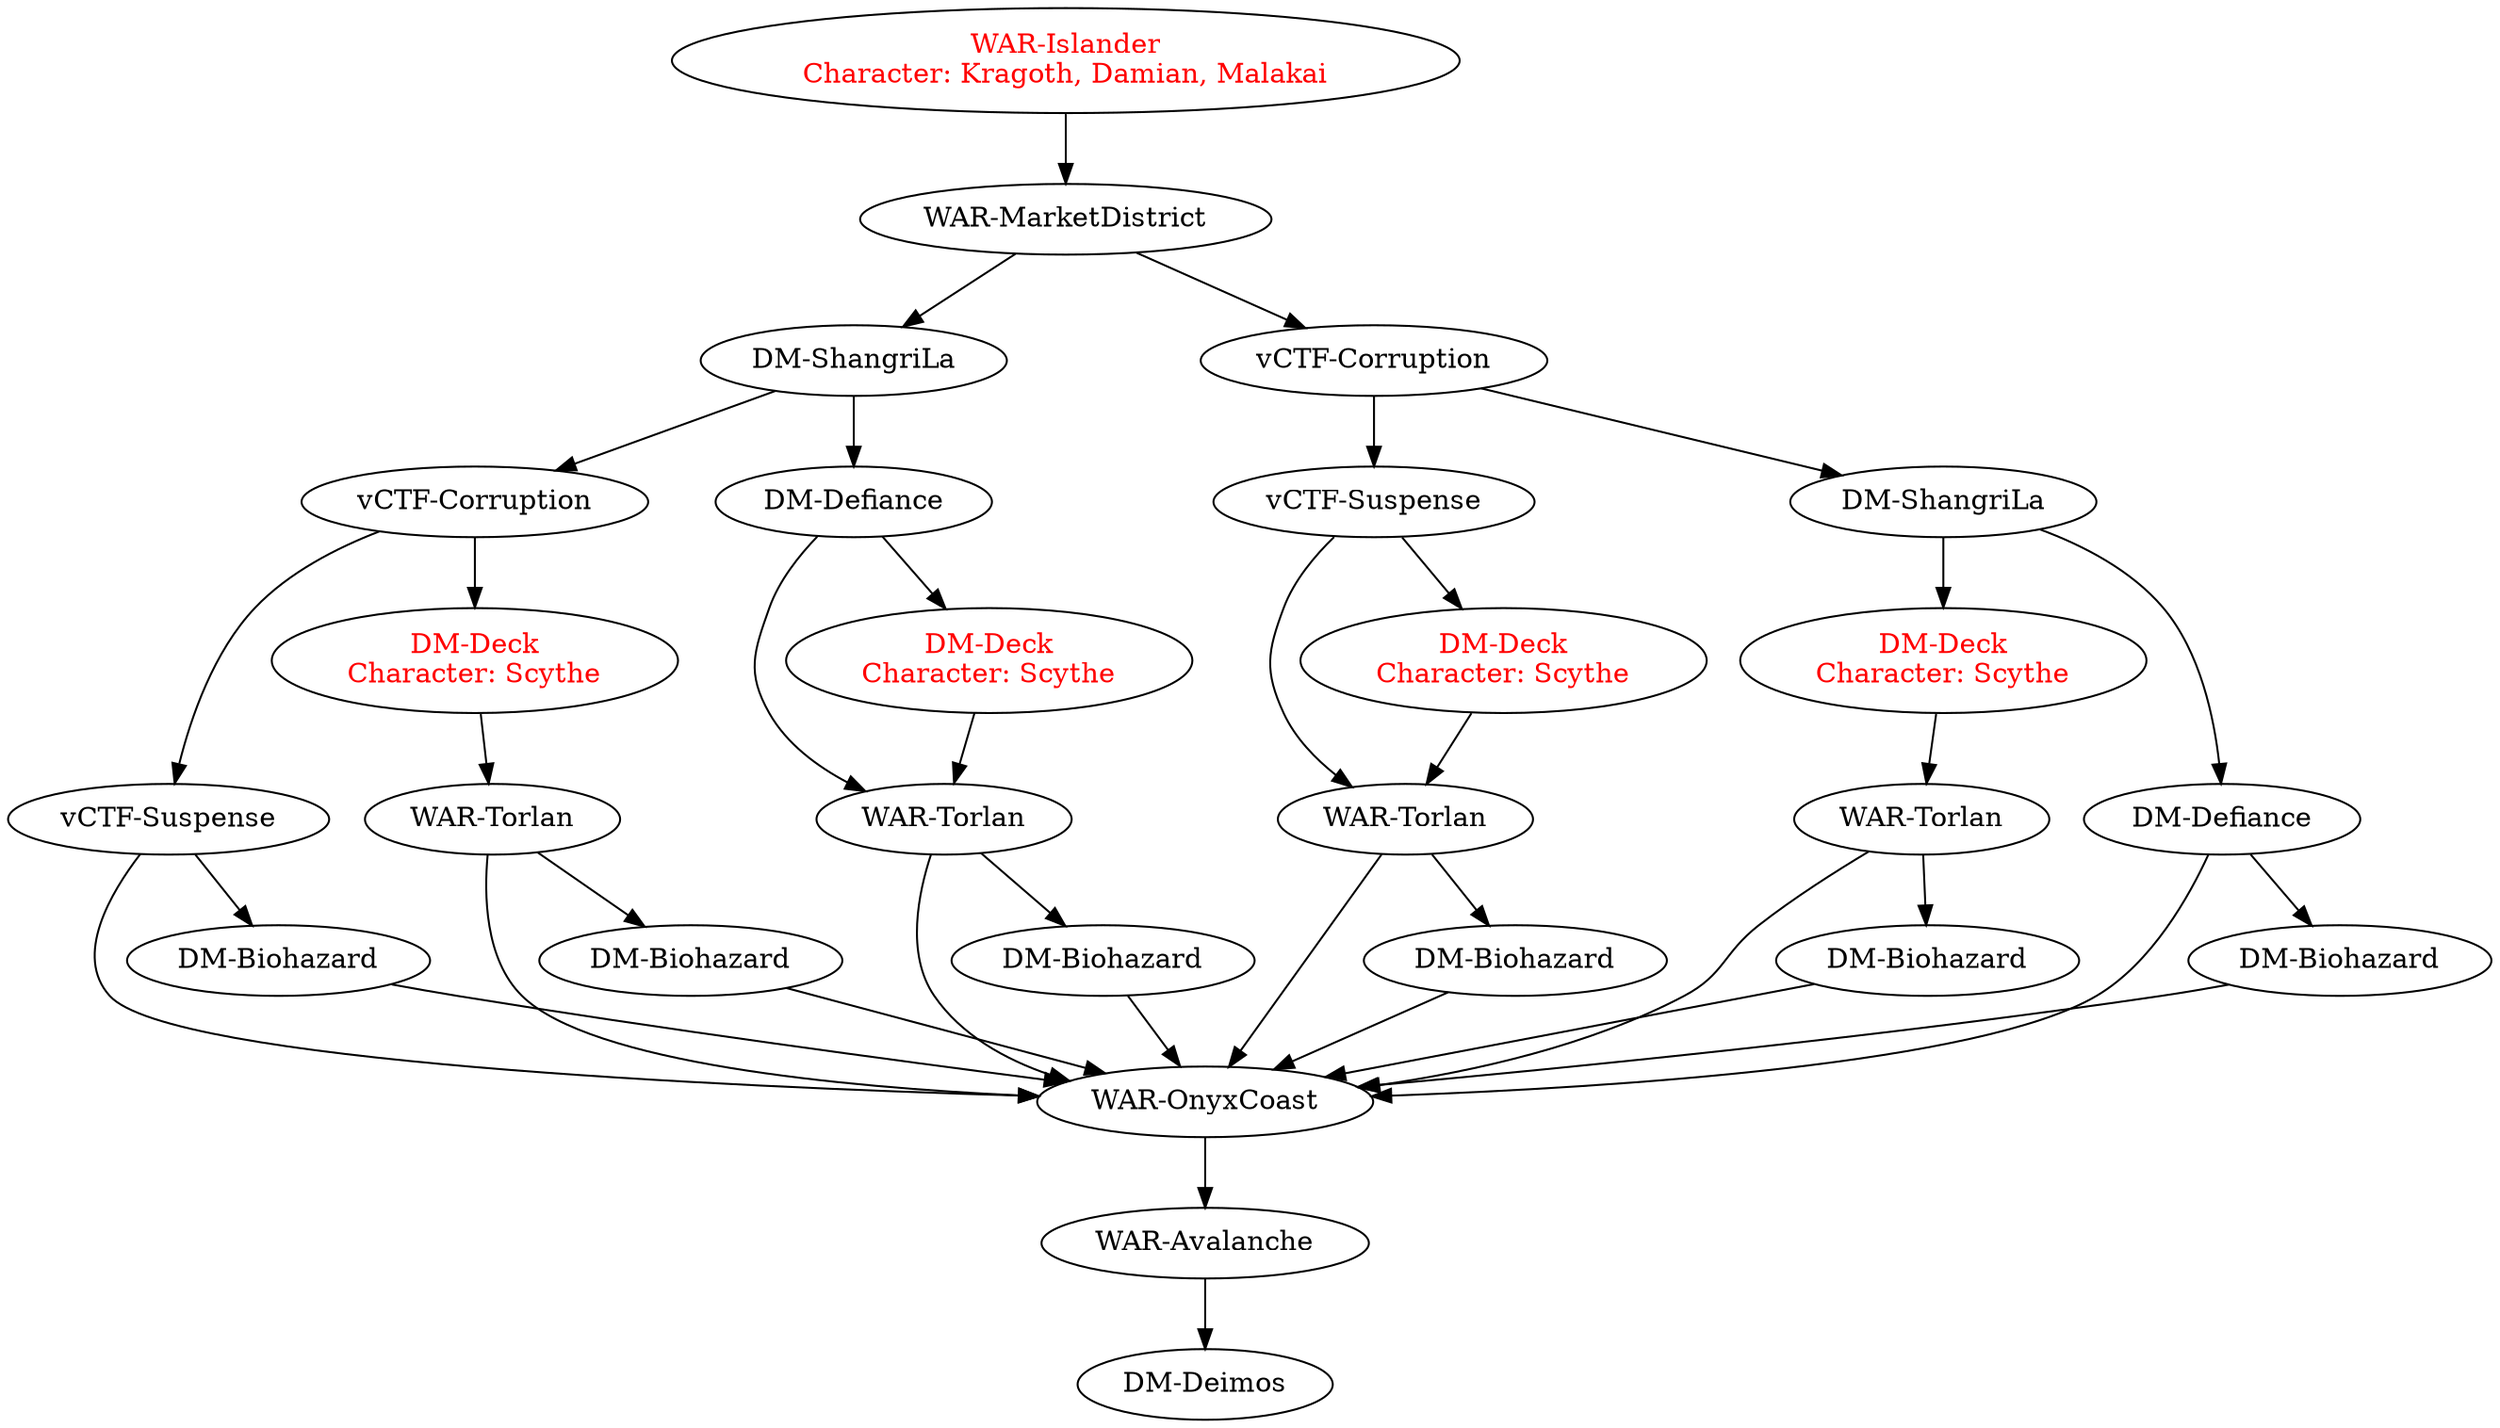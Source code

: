 digraph act4 {
    // node [shape=none]

    map1 [label="WAR-Islander\nCharacter: Kragoth, Damian, Malakai", fontcolor="red"]
    map1 -> map2

    map2 [label="WAR-MarketDistrict"]
    map2 -> {route41 route42}
    
    route41 [label="DM-ShangriLa"]
    route41 -> {route411 route412}
    
    route411 [label="vCTF-Corruption"]
    route411 -> {route4111 route4112}
    
    route4111 [label="vCTF-Suspense"]
    route4111 -> {back4 map3}
    
    map3 [label="DM-Biohazard"]
    map3 -> back4
    
    route4112 [label="DM-Deck\nCharacter: Scythe", fontcolor="red"]
    route4112 -> map4
    
    map4 [label="WAR-Torlan"]
    map4 -> {back4 map5}
    
    map5 [label="DM-Biohazard"]
    map5 -> back4

    route412 [label="DM-Defiance"]
    route412 -> {map7 map6}
    
    map6 [label="DM-Deck\nCharacter: Scythe", fontcolor="red"]
    map6 -> map7
    
    map7 [label="WAR-Torlan"]
    map7 -> {back4 map8}
    
    map8 [label="DM-Biohazard"]
    map8 -> back4
    
    route42 [label="vCTF-Corruption"]
    route42 -> {route421 route422}
    
    route421 [label="vCTF-Suspense"]
    route421 -> {map10 map9}

    map9 [label="DM-Deck\nCharacter: Scythe", fontcolor="red"]
    map9 -> map10
    
    map10 [label="WAR-Torlan"]
    map10 -> {back4 map11}
    
    map11 [label="DM-Biohazard"]
    map11 -> back4
    
    route422 [label="DM-ShangriLa"]
    route422 -> {route4221 route4222}
    
    route4221 [label="DM-Deck\nCharacter: Scythe", fontcolor="red"]
    route4221 -> map12
    
    map12 [label="WAR-Torlan"]
    map12 -> {back4 map13}
    
    map13 [label="DM-Biohazard"]
    map13 -> back4
    
    route4222 [label="DM-Defiance"]
    route4222 -> {back4 map14}
    
    map14 [label="DM-Biohazard"]
    map14 -> back4
    
    back4 [label="WAR-OnyxCoast"]
    back4 -> map15
    
    map15 [label="WAR-Avalanche"]
    map15 -> map16
    
    map16 [label="DM-Deimos"]
}